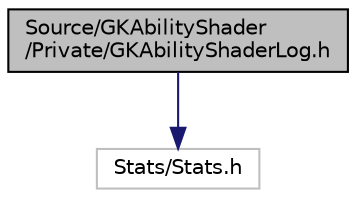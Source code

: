digraph "Source/GKAbilityShader/Private/GKAbilityShaderLog.h"
{
 // LATEX_PDF_SIZE
  edge [fontname="Helvetica",fontsize="10",labelfontname="Helvetica",labelfontsize="10"];
  node [fontname="Helvetica",fontsize="10",shape=record];
  Node1 [label="Source/GKAbilityShader\l/Private/GKAbilityShaderLog.h",height=0.2,width=0.4,color="black", fillcolor="grey75", style="filled", fontcolor="black",tooltip=" "];
  Node1 -> Node2 [color="midnightblue",fontsize="10",style="solid",fontname="Helvetica"];
  Node2 [label="Stats/Stats.h",height=0.2,width=0.4,color="grey75", fillcolor="white", style="filled",tooltip=" "];
}
